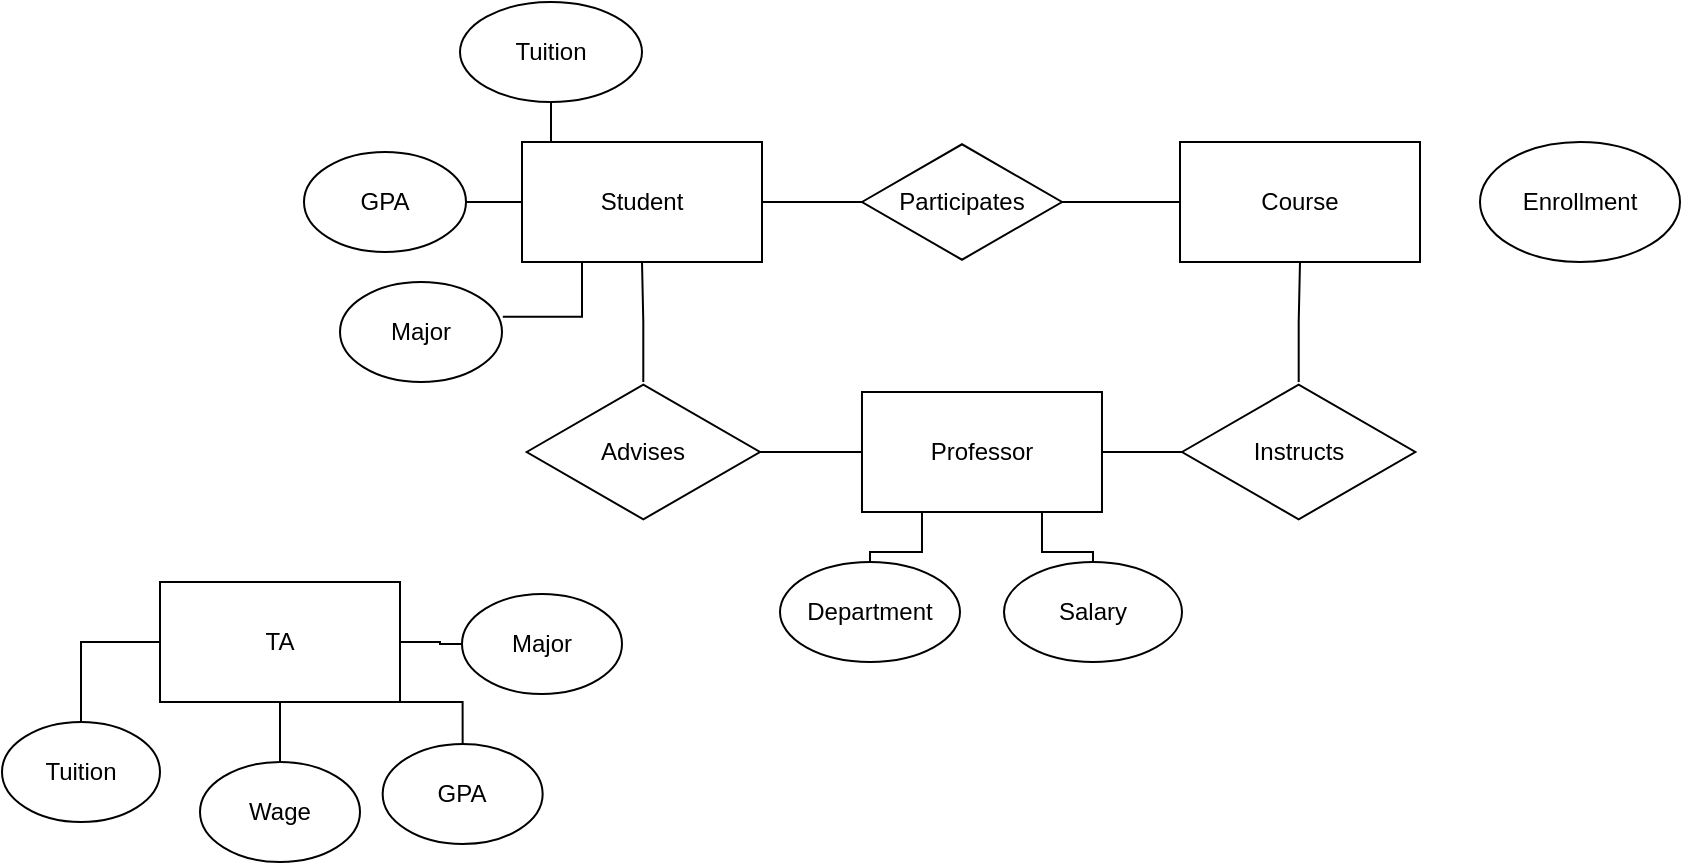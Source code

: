 <mxfile version="21.1.4" type="github">
  <diagram id="R2lEEEUBdFMjLlhIrx00" name="Page-1">
    <mxGraphModel dx="1430" dy="775" grid="1" gridSize="10" guides="1" tooltips="1" connect="1" arrows="1" fold="1" page="1" pageScale="1" pageWidth="850" pageHeight="1100" math="0" shadow="0" extFonts="Permanent Marker^https://fonts.googleapis.com/css?family=Permanent+Marker">
      <root>
        <mxCell id="0" />
        <mxCell id="1" parent="0" />
        <mxCell id="9Ze-1JtvhAS4ILb-z19_-11" style="edgeStyle=orthogonalEdgeStyle;rounded=0;orthogonalLoop=1;jettySize=auto;html=1;exitX=1;exitY=0.5;exitDx=0;exitDy=0;endArrow=none;endFill=0;" edge="1" parent="1" source="9Ze-1JtvhAS4ILb-z19_-1" target="9Ze-1JtvhAS4ILb-z19_-8">
          <mxGeometry relative="1" as="geometry" />
        </mxCell>
        <mxCell id="9Ze-1JtvhAS4ILb-z19_-33" style="edgeStyle=orthogonalEdgeStyle;rounded=0;orthogonalLoop=1;jettySize=auto;html=1;exitX=0.25;exitY=0;exitDx=0;exitDy=0;entryX=0.5;entryY=1;entryDx=0;entryDy=0;endArrow=none;endFill=0;" edge="1" parent="1" source="9Ze-1JtvhAS4ILb-z19_-1" target="9Ze-1JtvhAS4ILb-z19_-4">
          <mxGeometry relative="1" as="geometry" />
        </mxCell>
        <mxCell id="9Ze-1JtvhAS4ILb-z19_-34" style="edgeStyle=orthogonalEdgeStyle;rounded=0;orthogonalLoop=1;jettySize=auto;html=1;exitX=0;exitY=0.5;exitDx=0;exitDy=0;endArrow=none;endFill=0;" edge="1" parent="1" source="9Ze-1JtvhAS4ILb-z19_-1" target="9Ze-1JtvhAS4ILb-z19_-5">
          <mxGeometry relative="1" as="geometry" />
        </mxCell>
        <mxCell id="9Ze-1JtvhAS4ILb-z19_-36" style="edgeStyle=orthogonalEdgeStyle;rounded=0;orthogonalLoop=1;jettySize=auto;html=1;exitX=0.25;exitY=1;exitDx=0;exitDy=0;entryX=1.005;entryY=0.348;entryDx=0;entryDy=0;entryPerimeter=0;endArrow=none;endFill=0;" edge="1" parent="1" source="9Ze-1JtvhAS4ILb-z19_-1" target="9Ze-1JtvhAS4ILb-z19_-6">
          <mxGeometry relative="1" as="geometry" />
        </mxCell>
        <mxCell id="9Ze-1JtvhAS4ILb-z19_-1" value="Student" style="rounded=0;whiteSpace=wrap;html=1;" vertex="1" parent="1">
          <mxGeometry x="261" y="370" width="120" height="60" as="geometry" />
        </mxCell>
        <mxCell id="9Ze-1JtvhAS4ILb-z19_-2" value="Course" style="rounded=0;whiteSpace=wrap;html=1;" vertex="1" parent="1">
          <mxGeometry x="590" y="370" width="120" height="60" as="geometry" />
        </mxCell>
        <mxCell id="9Ze-1JtvhAS4ILb-z19_-16" style="edgeStyle=orthogonalEdgeStyle;rounded=0;orthogonalLoop=1;jettySize=auto;html=1;endArrow=none;endFill=0;" edge="1" parent="1" source="9Ze-1JtvhAS4ILb-z19_-3" target="9Ze-1JtvhAS4ILb-z19_-15">
          <mxGeometry relative="1" as="geometry" />
        </mxCell>
        <mxCell id="9Ze-1JtvhAS4ILb-z19_-42" style="edgeStyle=orthogonalEdgeStyle;rounded=0;orthogonalLoop=1;jettySize=auto;html=1;exitX=0.25;exitY=1;exitDx=0;exitDy=0;endArrow=none;endFill=0;" edge="1" parent="1" source="9Ze-1JtvhAS4ILb-z19_-3" target="9Ze-1JtvhAS4ILb-z19_-30">
          <mxGeometry relative="1" as="geometry" />
        </mxCell>
        <mxCell id="9Ze-1JtvhAS4ILb-z19_-43" style="edgeStyle=orthogonalEdgeStyle;rounded=0;orthogonalLoop=1;jettySize=auto;html=1;exitX=0.75;exitY=1;exitDx=0;exitDy=0;endArrow=none;endFill=0;" edge="1" parent="1" source="9Ze-1JtvhAS4ILb-z19_-3" target="9Ze-1JtvhAS4ILb-z19_-31">
          <mxGeometry relative="1" as="geometry" />
        </mxCell>
        <mxCell id="9Ze-1JtvhAS4ILb-z19_-3" value="Professor" style="rounded=0;whiteSpace=wrap;html=1;" vertex="1" parent="1">
          <mxGeometry x="430.99" y="495" width="120" height="60" as="geometry" />
        </mxCell>
        <mxCell id="9Ze-1JtvhAS4ILb-z19_-4" value="Tuition" style="ellipse;whiteSpace=wrap;html=1;" vertex="1" parent="1">
          <mxGeometry x="230" y="300" width="91" height="50" as="geometry" />
        </mxCell>
        <mxCell id="9Ze-1JtvhAS4ILb-z19_-5" value="GPA" style="ellipse;whiteSpace=wrap;html=1;" vertex="1" parent="1">
          <mxGeometry x="152" y="375" width="81" height="50" as="geometry" />
        </mxCell>
        <mxCell id="9Ze-1JtvhAS4ILb-z19_-6" value="Major" style="ellipse;whiteSpace=wrap;html=1;" vertex="1" parent="1">
          <mxGeometry x="170" y="440" width="81" height="50" as="geometry" />
        </mxCell>
        <mxCell id="9Ze-1JtvhAS4ILb-z19_-12" style="edgeStyle=orthogonalEdgeStyle;rounded=0;orthogonalLoop=1;jettySize=auto;html=1;entryX=0;entryY=0.5;entryDx=0;entryDy=0;endArrow=none;endFill=0;" edge="1" parent="1" source="9Ze-1JtvhAS4ILb-z19_-8" target="9Ze-1JtvhAS4ILb-z19_-2">
          <mxGeometry relative="1" as="geometry" />
        </mxCell>
        <mxCell id="9Ze-1JtvhAS4ILb-z19_-8" value="Participates" style="html=1;whiteSpace=wrap;aspect=fixed;shape=isoRectangle;" vertex="1" parent="1">
          <mxGeometry x="430.99" y="370" width="100.01" height="60" as="geometry" />
        </mxCell>
        <mxCell id="9Ze-1JtvhAS4ILb-z19_-17" style="edgeStyle=orthogonalEdgeStyle;rounded=0;orthogonalLoop=1;jettySize=auto;html=1;entryX=0.5;entryY=1;entryDx=0;entryDy=0;endArrow=none;endFill=0;" edge="1" parent="1" source="9Ze-1JtvhAS4ILb-z19_-15" target="9Ze-1JtvhAS4ILb-z19_-2">
          <mxGeometry relative="1" as="geometry" />
        </mxCell>
        <mxCell id="9Ze-1JtvhAS4ILb-z19_-15" value="Instructs" style="html=1;whiteSpace=wrap;aspect=fixed;shape=isoRectangle;" vertex="1" parent="1">
          <mxGeometry x="591" y="490" width="116.67" height="70" as="geometry" />
        </mxCell>
        <mxCell id="9Ze-1JtvhAS4ILb-z19_-22" style="edgeStyle=orthogonalEdgeStyle;rounded=0;orthogonalLoop=1;jettySize=auto;html=1;endArrow=none;endFill=0;" edge="1" parent="1" source="9Ze-1JtvhAS4ILb-z19_-20" target="9Ze-1JtvhAS4ILb-z19_-3">
          <mxGeometry relative="1" as="geometry" />
        </mxCell>
        <mxCell id="9Ze-1JtvhAS4ILb-z19_-23" style="edgeStyle=orthogonalEdgeStyle;rounded=0;orthogonalLoop=1;jettySize=auto;html=1;entryX=0.5;entryY=1;entryDx=0;entryDy=0;endArrow=none;endFill=0;" edge="1" parent="1" source="9Ze-1JtvhAS4ILb-z19_-20" target="9Ze-1JtvhAS4ILb-z19_-1">
          <mxGeometry relative="1" as="geometry" />
        </mxCell>
        <mxCell id="9Ze-1JtvhAS4ILb-z19_-20" value="Advises" style="html=1;whiteSpace=wrap;aspect=fixed;shape=isoRectangle;" vertex="1" parent="1">
          <mxGeometry x="263.33" y="490" width="116.67" height="70" as="geometry" />
        </mxCell>
        <mxCell id="9Ze-1JtvhAS4ILb-z19_-38" style="edgeStyle=orthogonalEdgeStyle;rounded=0;orthogonalLoop=1;jettySize=auto;html=1;exitX=0;exitY=0.5;exitDx=0;exitDy=0;endArrow=none;endFill=0;" edge="1" parent="1" source="9Ze-1JtvhAS4ILb-z19_-24" target="9Ze-1JtvhAS4ILb-z19_-25">
          <mxGeometry relative="1" as="geometry" />
        </mxCell>
        <mxCell id="9Ze-1JtvhAS4ILb-z19_-39" style="edgeStyle=orthogonalEdgeStyle;rounded=0;orthogonalLoop=1;jettySize=auto;html=1;exitX=0.5;exitY=1;exitDx=0;exitDy=0;endArrow=none;endFill=0;" edge="1" parent="1" source="9Ze-1JtvhAS4ILb-z19_-24" target="9Ze-1JtvhAS4ILb-z19_-28">
          <mxGeometry relative="1" as="geometry" />
        </mxCell>
        <mxCell id="9Ze-1JtvhAS4ILb-z19_-40" style="edgeStyle=orthogonalEdgeStyle;rounded=0;orthogonalLoop=1;jettySize=auto;html=1;exitX=1;exitY=1;exitDx=0;exitDy=0;entryX=0.5;entryY=0;entryDx=0;entryDy=0;endArrow=none;endFill=0;" edge="1" parent="1" source="9Ze-1JtvhAS4ILb-z19_-24" target="9Ze-1JtvhAS4ILb-z19_-26">
          <mxGeometry relative="1" as="geometry" />
        </mxCell>
        <mxCell id="9Ze-1JtvhAS4ILb-z19_-41" style="edgeStyle=orthogonalEdgeStyle;rounded=0;orthogonalLoop=1;jettySize=auto;html=1;exitX=1;exitY=0.5;exitDx=0;exitDy=0;endArrow=none;endFill=0;" edge="1" parent="1" source="9Ze-1JtvhAS4ILb-z19_-24" target="9Ze-1JtvhAS4ILb-z19_-27">
          <mxGeometry relative="1" as="geometry" />
        </mxCell>
        <mxCell id="9Ze-1JtvhAS4ILb-z19_-24" value="TA" style="rounded=0;whiteSpace=wrap;html=1;" vertex="1" parent="1">
          <mxGeometry x="80" y="590" width="120" height="60" as="geometry" />
        </mxCell>
        <mxCell id="9Ze-1JtvhAS4ILb-z19_-25" value="Tuition" style="ellipse;whiteSpace=wrap;html=1;" vertex="1" parent="1">
          <mxGeometry x="1" y="660" width="79" height="50" as="geometry" />
        </mxCell>
        <mxCell id="9Ze-1JtvhAS4ILb-z19_-26" value="GPA" style="ellipse;whiteSpace=wrap;html=1;" vertex="1" parent="1">
          <mxGeometry x="191.33" y="671" width="80" height="50" as="geometry" />
        </mxCell>
        <mxCell id="9Ze-1JtvhAS4ILb-z19_-27" value="Major" style="ellipse;whiteSpace=wrap;html=1;" vertex="1" parent="1">
          <mxGeometry x="231" y="596" width="80" height="50" as="geometry" />
        </mxCell>
        <mxCell id="9Ze-1JtvhAS4ILb-z19_-28" value="Wage" style="ellipse;whiteSpace=wrap;html=1;" vertex="1" parent="1">
          <mxGeometry x="100" y="680" width="80" height="50" as="geometry" />
        </mxCell>
        <mxCell id="9Ze-1JtvhAS4ILb-z19_-29" value="Enrollment" style="ellipse;whiteSpace=wrap;html=1;" vertex="1" parent="1">
          <mxGeometry x="740" y="370" width="100" height="60" as="geometry" />
        </mxCell>
        <mxCell id="9Ze-1JtvhAS4ILb-z19_-30" value="Department" style="ellipse;whiteSpace=wrap;html=1;" vertex="1" parent="1">
          <mxGeometry x="390" y="580" width="90" height="50" as="geometry" />
        </mxCell>
        <mxCell id="9Ze-1JtvhAS4ILb-z19_-31" value="Salary&lt;br&gt;" style="ellipse;whiteSpace=wrap;html=1;" vertex="1" parent="1">
          <mxGeometry x="502" y="580" width="89" height="50" as="geometry" />
        </mxCell>
      </root>
    </mxGraphModel>
  </diagram>
</mxfile>
